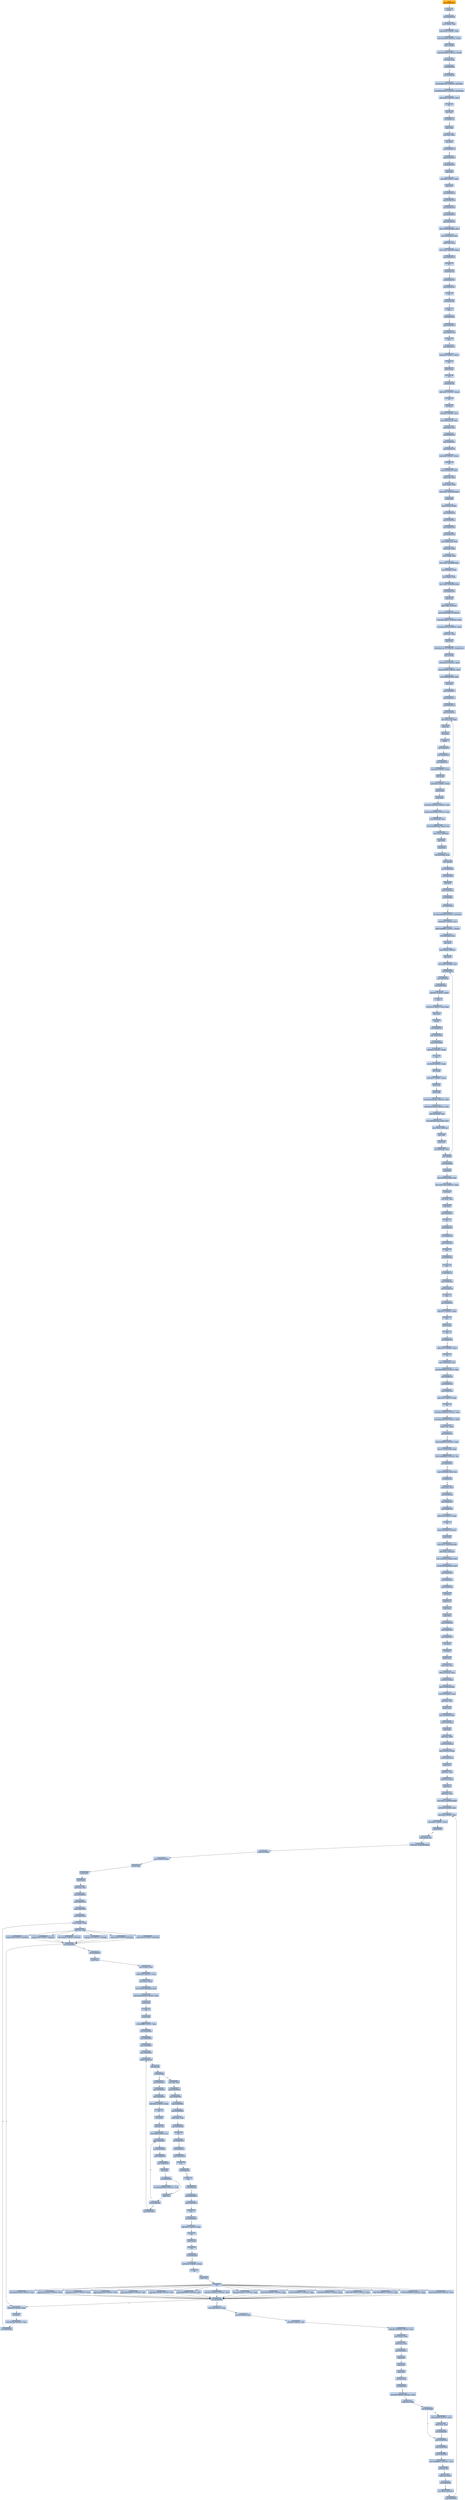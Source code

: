 digraph G {
node[shape=rectangle,style=filled,fillcolor=lightsteelblue,color=lightsteelblue]
bgcolor="transparent"
a0x004630d4jmp_0x004630d7[label="start\njmp 0x004630d7",color="lightgrey",fillcolor="orange"];
a0x004630d7pusha_[label="0x004630d7\npusha "];
a0x004630d8call_0x004630dd[label="0x004630d8\ncall 0x004630dd"];
a0x004630ddmovl_esp__ebx[label="0x004630dd\nmovl (%esp), %ebx"];
a0x004630e0addl_0x12UINT8_ebx[label="0x004630e0\naddl $0x12<UINT8>, %ebx"];
a0x004630e3subl_0x6b1e8UINT32_ebx_[label="0x004630e3\nsubl $0x6b1e8<UINT32>, (%ebx)"];
a0x004630e9decb__3ebx_[label="0x004630e9\ndecb -3(%ebx)"];
a0x004630ecsubl_0x402da0UINT32_esp_[label="0x004630ec\nsubl $0x402da0<UINT32>, (%esp)"];
a0x004630f3orl_esp_esp[label="0x004630f3\norl %esp, %esp"];
a0x004630f5je_0x00463095[label="0x004630f5\nje 0x00463095"];
a0x004630f7jne_0x004630fa[label="0x004630f7\njne 0x004630fa"];
a0x004630faxorl_0x2ff77ad7UINT32_0x4ebx_[label="0x004630fa\nxorl $0x2ff77ad7<UINT32>, 0x4(%ebx)"];
a0x00463101xorl_0xb7430077UINT32_0x19ebx_[label="0x00463101\nxorl $0xb7430077<UINT32>, 0x19(%ebx)"];
a0x00463108addl_0x28UINT32_ebx[label="0x00463108\naddl $0x28<UINT32>, %ebx"];
a0x0046310estc_[label="0x0046310e\nstc "];
a0x0046310fjmp_ebx[label="0x0046310f\njmp %ebx"];
a0x00463117jb_0x0046311a[label="0x00463117\njb 0x0046311a"];
a0x0046311apopl_ebp[label="0x0046311a\npopl %ebp"];
a0x0046311bxorl_ecx_ecx[label="0x0046311b\nxorl %ecx, %ecx"];
a0x0046311dincl_ecx[label="0x0046311d\nincl %ecx"];
a0x0046311eloop_0x00463137[label="0x0046311e\nloop 0x00463137"];
a0x00463120jmp_0x00463129[label="0x00463120\njmp 0x00463129"];
a0x00463129call_0x0046312f[label="0x00463129\ncall 0x0046312f"];
a0x0046312fpopl_edx[label="0x0046312f\npopl %edx"];
a0x00463130subl_0xbUINT8_edx[label="0x00463130\nsubl $0xb<UINT8>, %edx"];
a0x00463133jmp_edx[label="0x00463133\njmp %edx"];
a0x00463123jmp_0x00463126[label="0x00463123\njmp 0x00463126"];
a0x00463126jmp_0x00463135[label="0x00463126\njmp 0x00463135"];
a0x00463135jmp_0x0046313b[label="0x00463135\njmp 0x0046313b"];
a0x0046313bjmp_0x00463138[label="0x0046313b\njmp 0x00463138"];
a0x00463138jmp_0x0046313e[label="0x00463138\njmp 0x0046313e"];
a0x0046313emovl_0x404ecdebp__edx[label="0x0046313e\nmovl 0x404ecd(%ebp), %edx"];
a0x00463144movl_0x3cedx__eax[label="0x00463144\nmovl 0x3c(%edx), %eax"];
a0x00463147addl_edx_eax[label="0x00463147\naddl %edx, %eax"];
a0x00463149movl_eax_0x404ed7ebp_[label="0x00463149\nmovl %eax, 0x404ed7(%ebp)"];
a0x0046314fjmp_0x00463153[label="0x0046314f\njmp 0x00463153"];
a0x00463153stc_[label="0x00463153\nstc "];
a0x00463154jb_0x0046315e[label="0x00463154\njb 0x0046315e"];
a0x0046315ecall_0x00463167[label="0x0046315e\ncall 0x00463167"];
a0x00463167jmp_0x0046316f[label="0x00463167\njmp 0x0046316f"];
a0x0046316fcmc_[label="0x0046316f\ncmc "];
a0x00463170jb_0x00463180[label="0x00463170\njb 0x00463180"];
a0x00463172cmc_[label="0x00463172\ncmc "];
a0x00463173jb_0x0046316d[label="0x00463173\njb 0x0046316d"];
a0x0046316djmp_0x00463176[label="0x0046316d\njmp 0x00463176"];
a0x00463176jmp_0x00463164[label="0x00463176\njmp 0x00463164"];
a0x00463164cmc_[label="0x00463164\ncmc "];
a0x00463165jae_0x00463178[label="0x00463165\njae 0x00463178"];
a0x00463178addl_0x7UINT8_esp_[label="0x00463178\naddl $0x7<UINT8>, (%esp)"];
a0x0046317ccmc_[label="0x0046317c\ncmc "];
a0x0046317dpushl_esp_[label="0x0046317d\npushl (%esp)"];
a0x00463180ret[label="0x00463180\nret"];
a0x0046316ajb_0x00463159[label="0x0046316a\njb 0x00463159"];
a0x00463159addl_0x17UINT8_esp_[label="0x00463159\naddl $0x17<UINT8>, (%esp)"];
a0x0046315dret[label="0x0046315d\nret"];
a0x00463181incl_ecx[label="0x00463181\nincl %ecx"];
a0x00463182shll_0x7UINT8_ecx[label="0x00463182\nshll $0x7<UINT8>, %ecx"];
a0x00463185movl_ecxeax__ecx[label="0x00463185\nmovl (%ecx,%eax), %ecx"];
a0x00463188addl_edx_ecx[label="0x00463188\naddl %edx, %ecx"];
a0x0046318acall_0x00463192[label="0x0046318a\ncall 0x00463192"];
a0x00463192jmp_0x0046318f[label="0x00463192\njmp 0x0046318f"];
a0x0046318fjmp_0x00463195[label="0x0046318f\njmp 0x00463195"];
a0x00463195addl_0xcUINT8_esp_[label="0x00463195\naddl $0xc<UINT8>, (%esp)"];
a0x00463199ret[label="0x00463199\nret"];
a0x0046319bmovl_0x10ecx__ebx[label="0x0046319b\nmovl 0x10(%ecx), %ebx"];
a0x0046319eaddl_edx_ebx[label="0x0046319e\naddl %edx, %ebx"];
a0x004631a0movl_ebx__ebx[label="0x004631a0\nmovl (%ebx), %ebx"];
a0x004631a2movl_ebx_0x404eebebp_[label="0x004631a2\nmovl %ebx, 0x404eeb(%ebp)"];
a0x004631a8pushl_ebx[label="0x004631a8\npushl %ebx"];
a0x004631a9popl_0x404ce1ebp_[label="0x004631a9\npopl 0x404ce1(%ebp)"];
a0x004631afjmp_0x004631b8[label="0x004631af\njmp 0x004631b8"];
a0x004631b8jmp_0x004631b2[label="0x004631b8\njmp 0x004631b2"];
a0x004631b2jmp_0x004631b5[label="0x004631b2\njmp 0x004631b5"];
a0x004631b5jmp_0x004631bb[label="0x004631b5\njmp 0x004631bb"];
a0x004631bbmovl_0x38ecx__ebx[label="0x004631bb\nmovl 0x38(%ecx), %ebx"];
a0x004631beaddl_edx_ebx[label="0x004631be\naddl %edx, %ebx"];
a0x004631c0movl_ebx__edi[label="0x004631c0\nmovl (%ebx), %edi"];
a0x004631c2movl_edi_0x404f90ebp_[label="0x004631c2\nmovl %edi, 0x404f90(%ebp)"];
a0x004631c8leal_0x4ebx__ebx[label="0x004631c8\nleal 0x4(%ebx), %ebx"];
a0x004631cbmovl_ebx__ebx[label="0x004631cb\nmovl (%ebx), %ebx"];
a0x004631cdmovl_ebx_0x404f95ebp_[label="0x004631cd\nmovl %ebx, 0x404f95(%ebp)"];
a0x004631d3call_0x004631d8[label="0x004631d3\ncall 0x004631d8"];
a0x004631d8popl_eax[label="0x004631d8\npopl %eax"];
a0x004631d9addl_ebp_0x5eax_[label="0x004631d9\naddl %ebp, 0x5(%eax)"];
a0x004631dcpushl_0xe2156910UINT32[label="0x004631dc\npushl $0xe2156910<UINT32>"];
a0x004631e1movl_0xb12fce77UINT32_eax[label="0x004631e1\nmovl $0xb12fce77<UINT32>, %eax"];
a0x004631e6xorl_0xb12fce73UINT32_eax[label="0x004631e6\nxorl $0xb12fce73<UINT32>, %eax"];
a0x004631ebaddl_eax_esp[label="0x004631eb\naddl %eax, %esp"];
a0x004631ednegl_eax[label="0x004631ed\nnegl %eax"];
a0x004631efsubl_0xe1cf3713UINT32_espeax_[label="0x004631ef\nsubl $0xe1cf3713<UINT32>, (%esp,%eax)"];
a0x004631f6jmp__4esp_[label="0x004631f6\njmp -4(%esp)"];
a0x004631fdmovl_0x31UINT32_ebx[label="0x004631fd\nmovl $0x31<UINT32>, %ebx"];
a0x00463202movl_0x1284UINT32_ecx[label="0x00463202\nmovl $0x1284<UINT32>, %ecx"];
a0x00463207leal_0x404fc6ebp__edi[label="0x00463207\nleal 0x404fc6(%ebp), %edi"];
a0x0046320ddecl_edi[label="0x0046320d\ndecl %edi"];
a0x0046320ejmp_0x00463217[label="0x0046320e\njmp 0x00463217"];
a0x00463217jmp_0x00463211[label="0x00463217\njmp 0x00463211"];
a0x00463211jmp_0x00463214[label="0x00463211\njmp 0x00463214"];
a0x00463214jmp_0x0046321a[label="0x00463214\njmp 0x0046321a"];
a0x0046321axorb_bl_ecxedi_[label="0x0046321a\nxorb %bl, (%ecx,%edi)"];
a0x0046321ddecb_bl[label="0x0046321d\ndecb %bl"];
a0x0046321fdecl_ecx[label="0x0046321f\ndecl %ecx"];
a0x00463220pushfl_[label="0x00463220\npushfl "];
a0x00463221jmp_0x00463227[label="0x00463221\njmp 0x00463227"];
a0x00463227jmp_0x00463224[label="0x00463227\njmp 0x00463224"];
a0x00463224jmp_0x0046322a[label="0x00463224\njmp 0x0046322a"];
a0x0046322ashrl_0x6UINT8_esp_[label="0x0046322a\nshrl $0x6<UINT8>, (%esp)"];
a0x0046322enotl_esp_[label="0x0046322e\nnotl (%esp)"];
a0x00463231andl_0x1UINT8_esp_[label="0x00463231\nandl $0x1<UINT8>, (%esp)"];
a0x00463235pushl_eax[label="0x00463235\npushl %eax"];
a0x00463236pushl_edx[label="0x00463236\npushl %edx"];
a0x00463237movl_0x12dcb279UINT32_eax[label="0x00463237\nmovl $0x12dcb279<UINT32>, %eax"];
a0x0046323caddl_0xed234d44UINT32_eax[label="0x0046323c\naddl $0xed234d44<UINT32>, %eax"];
a0x00463241mull_0x8esp__eax[label="0x00463241\nmull 0x8(%esp), %eax"];
a0x00463245leal_0x402f20eaxebp__eax[label="0x00463245\nleal 0x402f20(%eax,%ebp), %eax"];
a0x0046324cmovl_eax_0x8esp_[label="0x0046324c\nmovl %eax, 0x8(%esp)"];
a0x00463250popl_edx[label="0x00463250\npopl %edx"];
a0x00463251popl_eax[label="0x00463251\npopl %eax"];
a0x00463252leal_0x4esp__esp[label="0x00463252\nleal 0x4(%esp), %esp"];
a0x00463256jmp__4esp_[label="0x00463256\njmp -4(%esp)"];
a0x0046325djmp_0x00463260[label="0x0046325d\njmp 0x00463260"];
a0x00463260call_0x00463266[label="0x00463260\ncall 0x00463266"];
a0x00463266popl_eax[label="0x00463266\npopl %eax"];
a0x00463267decb_0x1feax_[label="0x00463267\ndecb 0x1f(%eax)"];
a0x0046326aje_0x00463504[label="0x0046326a\nje 0x00463504"];
a0x00463270jne_0x00463273[label="0x00463270\njne 0x00463273"];
a0x00463273xorl_0xea6898e8UINT32_0x3eax_[label="0x00463273\nxorl $0xea6898e8<UINT32>, 0x3(%eax)"];
a0x0046327aaddl_0x21UINT8_eax[label="0x0046327a\naddl $0x21<UINT8>, %eax"];
a0x0046327daddb_0xffffffebUINT8__5eax_[label="0x0046327d\naddb $0xffffffeb<UINT8>, -5(%eax)"];
a0x00463281leal_0x2eax__eax[label="0x00463281\nleal 0x2(%eax), %eax"];
a0x00463284jmp_eax[label="0x00463284\njmp %eax"];
a0x00463288pushl_0xcbUINT32[label="0x00463288\npushl $0xcb<UINT32>"];
a0x0046328dpopl_ecx[label="0x0046328d\npopl %ecx"];
a0x0046328eleal_0x40617eebp__edi[label="0x0046328e\nleal 0x40617e(%ebp), %edi"];
a0x00463294call_0x0046329c[label="0x00463294\ncall 0x0046329c"];
a0x0046329cjmp_0x00463299[label="0x0046329c\njmp 0x00463299"];
a0x00463299jmp_0x0046329f[label="0x00463299\njmp 0x0046329f"];
a0x0046329faddl_0xcUINT8_esp_[label="0x0046329f\naddl $0xc<UINT8>, (%esp)"];
a0x004632a3ret[label="0x004632a3\nret"];
a0x004632a5rorb_0x2UINT8_ecxedi_[label="0x004632a5\nrorb $0x2<UINT8>, (%ecx,%edi)"];
a0x004632a9decl_ecx[label="0x004632a9\ndecl %ecx"];
a0x004632aapushfl_[label="0x004632aa\npushfl "];
a0x004632abcall_0x004632b3[label="0x004632ab\ncall 0x004632b3"];
a0x004632b3jmp_0x004632b0[label="0x004632b3\njmp 0x004632b0"];
a0x004632b0jmp_0x004632b6[label="0x004632b0\njmp 0x004632b6"];
a0x004632b6addl_0xcUINT8_esp_[label="0x004632b6\naddl $0xc<UINT8>, (%esp)"];
a0x004632baret[label="0x004632ba\nret"];
a0x004632bcshrl_0x6UINT8_esp_[label="0x004632bc\nshrl $0x6<UINT8>, (%esp)"];
a0x004632c0notl_esp_[label="0x004632c0\nnotl (%esp)"];
a0x004632c3andl_0x1UINT8_esp_[label="0x004632c3\nandl $0x1<UINT8>, (%esp)"];
a0x004632c7pushl_eax[label="0x004632c7\npushl %eax"];
a0x004632c8pushl_edx[label="0x004632c8\npushl %edx"];
a0x004632c9movl_0x12dcb261UINT32_eax[label="0x004632c9\nmovl $0x12dcb261<UINT32>, %eax"];
a0x004632ceaddl_0xed234d44UINT32_eax[label="0x004632ce\naddl $0xed234d44<UINT32>, %eax"];
a0x004632d3mull_0x8esp__eax[label="0x004632d3\nmull 0x8(%esp), %eax"];
a0x004632d7leal_0x402fb2eaxebp__eax[label="0x004632d7\nleal 0x402fb2(%eax,%ebp), %eax"];
a0x004632demovl_eax_0x8esp_[label="0x004632de\nmovl %eax, 0x8(%esp)"];
a0x004632e2popl_edx[label="0x004632e2\npopl %edx"];
a0x004632e3popl_eax[label="0x004632e3\npopl %eax"];
a0x004632e4leal_0x4esp__esp[label="0x004632e4\nleal 0x4(%esp), %esp"];
a0x004632e8jmp__4esp_[label="0x004632e8\njmp -4(%esp)"];
a0x004632efcall_0x004632f6[label="0x004632ef\ncall 0x004632f6"];
a0x004632f6popl_edx[label="0x004632f6\npopl %edx"];
a0x004632f7leal_0x56748eebp__eax[label="0x004632f7\nleal 0x56748e(%ebp), %eax"];
a0x004632fdmovl_0xb1354UINT32_ebx[label="0x004632fd\nmovl $0xb1354<UINT32>, %ebx"];
a0x00463302shll_ebx[label="0x00463302\nshll %ebx"];
a0x00463304subl_ebx_eax[label="0x00463304\nsubl %ebx, %eax"];
a0x00463306jmp_eax[label="0x00463306\njmp %eax"];
a0x00465123jmp_0x00465127[label="0x00465123\njmp 0x00465127"];
a0x00465127stc_[label="0x00465127\nstc "];
a0x00465128jb_0x00465132[label="0x00465128\njb 0x00465132"];
a0x00465132call_0x0046513b[label="0x00465132\ncall 0x0046513b"];
a0x0046513bjmp_0x00465143[label="0x0046513b\njmp 0x00465143"];
a0x00465143cmc_[label="0x00465143\ncmc "];
a0x00465144jb_0x00465154[label="0x00465144\njb 0x00465154"];
a0x00465146cmc_[label="0x00465146\ncmc "];
a0x00465147jb_0x00465141[label="0x00465147\njb 0x00465141"];
a0x00465141jmp_0x0046514a[label="0x00465141\njmp 0x0046514a"];
a0x0046514ajmp_0x00465138[label="0x0046514a\njmp 0x00465138"];
a0x00465138cmc_[label="0x00465138\ncmc "];
a0x00465139jae_0x0046514c[label="0x00465139\njae 0x0046514c"];
a0x0046514caddl_0x7UINT8_esp_[label="0x0046514c\naddl $0x7<UINT8>, (%esp)"];
a0x00465150cmc_[label="0x00465150\ncmc "];
a0x00465151pushl_esp_[label="0x00465151\npushl (%esp)"];
a0x00465154ret[label="0x00465154\nret"];
a0x0046513ejb_0x0046512d[label="0x0046513e\njb 0x0046512d"];
a0x0046512daddl_0x17UINT8_esp_[label="0x0046512d\naddl $0x17<UINT8>, (%esp)"];
a0x00465131ret[label="0x00465131\nret"];
a0x00465155movl_0x20esp__edi[label="0x00465155\nmovl 0x20(%esp), %edi"];
a0x00465159andl_0xffff0000UINT32_edi[label="0x00465159\nandl $0xffff0000<UINT32>, %edi"];
a0x0046515fcall_0x00465167[label="0x0046515f\ncall 0x00465167"];
a0x00465167jmp_0x00465164[label="0x00465167\njmp 0x00465164"];
a0x00465164jmp_0x0046516a[label="0x00465164\njmp 0x0046516a"];
a0x0046516aaddl_0xcUINT8_esp_[label="0x0046516a\naddl $0xc<UINT8>, (%esp)"];
a0x0046516eret[label="0x0046516e\nret"];
a0x00465170movl_0x21de6b24UINT32_edx[label="0x00465170\nmovl $0x21de6b24<UINT32>, %edx"];
a0x00465175xorl_0x21de3169UINT32_edx[label="0x00465175\nxorl $0x21de3169<UINT32>, %edx"];
a0x0046517bcmpw_dx_edi_[label="0x0046517b\ncmpw %dx, (%edi)"];
a0x0046517ejne_0x00465197[label="0x0046517e\njne 0x00465197"];
a0x00465180addl_0xffffa5efUINT32_edx[label="0x00465180\naddl $0xffffa5ef<UINT32>, %edx"];
a0x00465186movzwl_edxedi__edx[label="0x00465186\nmovzwl (%edx,%edi), %edx"];
a0x0046518atestw_0xfffff800UINT16_dx[label="0x0046518a\ntestw $0xfffff800<UINT16>, %dx"];
a0x0046518fjne_0x00465197[label="0x0046518f\njne 0x00465197"];
a0x00465191cmpl_0x34edxedi__edi[label="0x00465191\ncmpl 0x34(%edx,%edi), %edi"];
a0x00465195je_0x0046519f[label="0x00465195\nje 0x0046519f"];
a0x0046519fxchgl_eax_edi[label="0x0046519f\nxchgl %eax, %edi"];
a0x004651a0call_0x004651a8[label="0x004651a0\ncall 0x004651a8"];
a0x004651a8jmp_0x004651a5[label="0x004651a8\njmp 0x004651a5"];
a0x004651a5jmp_0x004651ab[label="0x004651a5\njmp 0x004651ab"];
a0x004651abaddl_0xcUINT8_esp_[label="0x004651ab\naddl $0xc<UINT8>, (%esp)"];
a0x004651afret[label="0x004651af\nret"];
a0x004651b1pushl_0x404efeUINT32[label="0x004651b1\npushl $0x404efe<UINT32>"];
a0x004651b6pushl_eax[label="0x004651b6\npushl %eax"];
a0x004651b7xchgl_eax_0x404eefebp_[label="0x004651b7\nxchgl %eax, 0x404eef(%ebp)"];
a0x004651bdaddl_ebp_0x4esp_[label="0x004651bd\naddl %ebp, 0x4(%esp)"];
a0x004651c1leal__343694015ebp__eax[label="0x004651c1\nleal -343694015(%ebp), %eax"];
a0x004651c7leal_0x14bcaabdeax__eax[label="0x004651c7\nleal 0x14bcaabd(%eax), %eax"];
a0x004651cdjmp_0x004651d3[label="0x004651cd\njmp 0x004651d3"];
a0x004651d3jmp_0x004651d0[label="0x004651d3\njmp 0x004651d0"];
a0x004651d0jmp_0x004651d6[label="0x004651d0\njmp 0x004651d6"];
a0x004651d6call_eax[label="0x004651d6\ncall %eax"];
a0x0046533bpopl_ecx[label="0x0046533b\npopl %ecx"];
a0x0046533cpopl_eax[label="0x0046533c\npopl %eax"];
a0x0046533dpopl_edi[label="0x0046533d\npopl %edi"];
a0x0046533ejmp_0x00465344[label="0x0046533e\njmp 0x00465344"];
a0x00465344jmp_0x00465341[label="0x00465344\njmp 0x00465341"];
a0x00465341jmp_0x00465347[label="0x00465341\njmp 0x00465347"];
a0x00465347incl_ecx[label="0x00465347\nincl %ecx"];
a0x00465348incl_ecx[label="0x00465348\nincl %ecx"];
a0x00465349pushl_ecx[label="0x00465349\npushl %ecx"];
a0x0046534amovl_eax_esi[label="0x0046534a\nmovl %eax, %esi"];
a0x0046534caddl_0x3ceax__eax[label="0x0046534c\naddl 0x3c(%eax), %eax"];
a0x0046534fpushl_0x7ceax_[label="0x0046534f\npushl 0x7c(%eax)"];
a0x00465352popl_0x4050eaebp_[label="0x00465352\npopl 0x4050ea(%ebp)"];
a0x00465358movl_0x78eax__eax[label="0x00465358\nmovl 0x78(%eax), %eax"];
a0x0046535baddl_esi_eax[label="0x0046535b\naddl %esi, %eax"];
a0x0046535dpushl_eax[label="0x0046535d\npushl %eax"];
a0x0046535epopl_0x4050e0ebp_[label="0x0046535e\npopl 0x4050e0(%ebp)"];
a0x00465364pushl_0x20eax_[label="0x00465364\npushl 0x20(%eax)"];
a0x00465367popl_ebx[label="0x00465367\npopl %ebx"];
a0x00465368addl_esi_ebx[label="0x00465368\naddl %esi, %ebx"];
a0x0046536apushl_0x18eax_[label="0x0046536a\npushl 0x18(%eax)"];
a0x0046536dpopl_0x4050ccebp_[label="0x0046536d\npopl 0x4050cc(%ebp)"];
a0x00465373pushl_0x24eax_[label="0x00465373\npushl 0x24(%eax)"];
a0x00465376popl_edx[label="0x00465376\npopl %edx"];
a0x00465377addl_esi_edx[label="0x00465377\naddl %esi, %edx"];
a0x00465379pushl_0x1ceax_[label="0x00465379\npushl 0x1c(%eax)"];
a0x0046537cpopl_ecx[label="0x0046537c\npopl %ecx"];
a0x0046537daddl_esi_ecx[label="0x0046537d\naddl %esi, %ecx"];
a0x0046537fmovl_ecx_0x4050bcebp_[label="0x0046537f\nmovl %ecx, 0x4050bc(%ebp)"];
a0x00465385subl_0x5UINT8_edi[label="0x00465385\nsubl $0x5<UINT8>, %edi"];
a0x00465388addl_0x5UINT8_edi[label="0x00465388\naddl $0x5<UINT8>, %edi"];
a0x0046538bcmpl_0x0UINT8_edi_[label="0x0046538b\ncmpl $0x0<UINT8>, (%edi)"];
a0x0046538eje_0x004654a7[label="0x0046538e\nje 0x004654a7"];
a0x00465394movb_edi__al[label="0x00465394\nmovb (%edi), %al"];
a0x00465396movb_al_0x405080ebp_[label="0x00465396\nmovb %al, 0x405080(%ebp)"];
a0x0046539cpushl_0x1edi_[label="0x0046539c\npushl 0x1(%edi)"];
a0x0046539fpopl_0x4050acebp_[label="0x0046539f\npopl 0x4050ac(%ebp)"];
a0x004653a5pushl_ebx[label="0x004653a5\npushl %ebx"];
a0x004653a6pushl_edx[label="0x004653a6\npushl %edx"];
a0x004653a7pushl_edi[label="0x004653a7\npushl %edi"];
a0x004653a8subl_ecx_ecx[label="0x004653a8\nsubl %ecx, %ecx"];
a0x004653aajmp_0x004653b3[label="0x004653aa\njmp 0x004653b3"];
a0x004653b3jmp_0x004653ad[label="0x004653b3\njmp 0x004653ad"];
a0x004653adjmp_0x004653b0[label="0x004653ad\njmp 0x004653b0"];
a0x004653b0jmp_0x004653b6[label="0x004653b0\njmp 0x004653b6"];
a0x004653b6movl_ebx__edi[label="0x004653b6\nmovl (%ebx), %edi"];
a0x004653b8addl_esi_edi[label="0x004653b8\naddl %esi, %edi"];
a0x004653bacmpb_0x69UINT8_0x2edi_[label="0x004653ba\ncmpb $0x69<UINT8>, 0x2(%edi)"];
a0x004653bejne_0x00465403[label="0x004653be\njne 0x00465403"];
a0x00465403addl_0x4UINT8_ebx[label="0x00465403\naddl $0x4<UINT8>, %ebx"];
a0x00465406incl_ecx[label="0x00465406\nincl %ecx"];
a0x00465407cmpl_0x3b9UINT32_ecx[label="0x00465407\ncmpl $0x3b9<UINT32>, %ecx"];
a0x0046540djne_0x004653b6[label="0x0046540d\njne 0x004653b6"];
a0x004653c0call_0x004653c7[label="0x004653c0\ncall 0x004653c7"];
a0x004653c7popl_eax[label="0x004653c7\npopl %eax"];
a0x004653c8leal__4esp__esp[label="0x004653c8\nleal -4(%esp), %esp"];
a0x004653ccaddl_0x23UINT32_eax[label="0x004653cc\naddl $0x23<UINT32>, %eax"];
a0x004653d1movl_eax_esp_[label="0x004653d1\nmovl %eax, (%esp)"];
a0x004653d4leal__309031259ebp__eax[label="0x004653d4\nleal -309031259(%ebp), %eax"];
a0x004653dasubl_0xed543d35UINT32_eax[label="0x004653da\nsubl $0xed543d35<UINT32>, %eax"];
a0x004653dfpushl_eax[label="0x004653df\npushl %eax"];
a0x004653e0ret[label="0x004653e0\nret"];
a0x004654adpushl_edx[label="0x004654ad\npushl %edx"];
a0x004654aeorl_0xffffffffUINT8_edx[label="0x004654ae\norl $0xffffffff<UINT8>, %edx"];
a0x004654b1jmp_0x004654ba[label="0x004654b1\njmp 0x004654ba"];
a0x004654bajmp_0x004654b4[label="0x004654ba\njmp 0x004654b4"];
a0x004654b4jmp_0x004654b7[label="0x004654b4\njmp 0x004654b7"];
a0x004654b7jmp_0x004654bd[label="0x004654b7\njmp 0x004654bd"];
a0x004654bdmovb_edi__al[label="0x004654bd\nmovb (%edi), %al"];
a0x004654bforb_al_al[label="0x004654bf\norb %al, %al"];
a0x004654c1je_0x004654f5[label="0x004654c1\nje 0x004654f5"];
a0x004654c3call_0x004654cb[label="0x004654c3\ncall 0x004654cb"];
a0x004654cbjmp_0x004654c8[label="0x004654cb\njmp 0x004654c8"];
a0x004654c8jmp_0x004654ce[label="0x004654c8\njmp 0x004654ce"];
a0x004654ceaddl_0xcUINT8_esp_[label="0x004654ce\naddl $0xc<UINT8>, (%esp)"];
a0x004654d2ret[label="0x004654d2\nret"];
a0x004654d4incl_edi[label="0x004654d4\nincl %edi"];
a0x004654d5xorb_al_dl[label="0x004654d5\nxorb %al, %dl"];
a0x004654d7movb_0x8UINT8_al[label="0x004654d7\nmovb $0x8<UINT8>, %al"];
a0x004654d9jmp_0x004654dc[label="0x004654d9\njmp 0x004654dc"];
a0x004654dcjmp_0x004654e2[label="0x004654dc\njmp 0x004654e2"];
a0x004654e2jmp_0x004654df[label="0x004654e2\njmp 0x004654df"];
a0x004654dfjmp_0x004654e5[label="0x004654df\njmp 0x004654e5"];
a0x004654e5shrl_edx[label="0x004654e5\nshrl %edx"];
a0x004654e7jae_0x004654ef[label="0x004654e7\njae 0x004654ef"];
a0x004654e9xorl_0xedb88320UINT32_edx[label="0x004654e9\nxorl $0xedb88320<UINT32>, %edx"];
a0x004654efdecb_al[label="0x004654ef\ndecb %al"];
a0x004654f1jne_0x004654d9[label="0x004654f1\njne 0x004654d9"];
a0x004654f3jmp_0x004654bd[label="0x004654f3\njmp 0x004654bd"];
a0x004654f5xorl_edi_edi[label="0x004654f5\nxorl %edi, %edi"];
a0x004654f7jmp_0x00465500[label="0x004654f7\njmp 0x00465500"];
a0x00465500jmp_0x004654fa[label="0x00465500\njmp 0x004654fa"];
a0x004654fajmp_0x004654fd[label="0x004654fa\njmp 0x004654fd"];
a0x004654fdjmp_0x00465503[label="0x004654fd\njmp 0x00465503"];
a0x00465503xchgl_eax_edx[label="0x00465503\nxchgl %eax, %edx"];
a0x00465504jmp_0x00465508[label="0x00465504\njmp 0x00465508"];
a0x00465508stc_[label="0x00465508\nstc "];
a0x00465509jb_0x00465513[label="0x00465509\njb 0x00465513"];
a0x00465513call_0x0046551c[label="0x00465513\ncall 0x0046551c"];
a0x0046551cjmp_0x00465524[label="0x0046551c\njmp 0x00465524"];
a0x00465524cmc_[label="0x00465524\ncmc "];
a0x00465525jb_0x00465535[label="0x00465525\njb 0x00465535"];
a0x00465527cmc_[label="0x00465527\ncmc "];
a0x00465528jb_0x00465522[label="0x00465528\njb 0x00465522"];
a0x00465522jmp_0x0046552b[label="0x00465522\njmp 0x0046552b"];
a0x0046552bjmp_0x00465519[label="0x0046552b\njmp 0x00465519"];
a0x00465519cmc_[label="0x00465519\ncmc "];
a0x0046551ajae_0x0046552d[label="0x0046551a\njae 0x0046552d"];
a0x0046552daddl_0x7UINT8_esp_[label="0x0046552d\naddl $0x7<UINT8>, (%esp)"];
a0x00465531cmc_[label="0x00465531\ncmc "];
a0x00465532pushl_esp_[label="0x00465532\npushl (%esp)"];
a0x00465535ret[label="0x00465535\nret"];
a0x0046551fjb_0x0046550e[label="0x0046551f\njb 0x0046550e"];
a0x0046550eaddl_0x17UINT8_esp_[label="0x0046550e\naddl $0x17<UINT8>, (%esp)"];
a0x00465512ret[label="0x00465512\nret"];
a0x00465536popl_edx[label="0x00465536\npopl %edx"];
a0x00465537ret[label="0x00465537\nret"];
a0x004653e8cmpl_0xdaef6833UINT32_eax[label="0x004653e8\ncmpl $0xdaef6833<UINT32>, %eax"];
a0x004653edjne_0x00465403[label="0x004653ed\njne 0x00465403"];
a0x004653efleal_edxecx2__eax[label="0x004653ef\nleal (%edx,%ecx,2), %eax"];
a0x004653f2movzwl_eax__eax[label="0x004653f2\nmovzwl (%eax), %eax"];
a0x004653f5shll_0x2UINT8_eax[label="0x004653f5\nshll $0x2<UINT8>, %eax"];
a0x004653f8addl_0x7c802654UINT32_eax[label="0x004653f8\naddl $0x7c802654<UINT32>, %eax"];
a0x004653fdmovl_eax__eax[label="0x004653fd\nmovl (%eax), %eax"];
a0x004653ffaddl_esi_eax[label="0x004653ff\naddl %esi, %eax"];
a0x00465401jmp_0x00465411[label="0x00465401\njmp 0x00465411"];
a0x00465411popl_edi[label="0x00465411\npopl %edi"];
a0x00465412popl_edx[label="0x00465412\npopl %edx"];
a0x00465413popl_ebx[label="0x00465413\npopl %ebx"];
a0x00465414orl_eax_eax[label="0x00465414\norl %eax, %eax"];
a0x00465416je_0x004654a9[label="0x00465416\nje 0x004654a9"];
a0x0046541cmovl_0x7c80262cUINT32_ecx[label="0x0046541c\nmovl $0x7c80262c<UINT32>, %ecx"];
a0x00465421cmpl_ecx_eax[label="0x00465421\ncmpl %ecx, %eax"];
a0x00465423jbe_0x00465488[label="0x00465423\njbe 0x00465488"];
a0x00465425addl_0x6cfdUINT32_ecx[label="0x00465425\naddl $0x6cfd<UINT32>, %ecx"];
a0x0046542bcmpl_eax_ecx[label="0x0046542b\ncmpl %eax, %ecx"];
a0x0046542djbe_0x00465488[label="0x0046542d\njbe 0x00465488"];
a0x00465488jmp_0x0046548e[label="0x00465488\njmp 0x0046548e"];
a0x0046548ejmp_0x0046548b[label="0x0046548e\njmp 0x0046548b"];
a0x0046548bjmp_0x00465491[label="0x0046548b\njmp 0x00465491"];
a0x00465491movl_0xffff2be7UINT32_ecx[label="0x00465491\nmovl $0xffff2be7<UINT32>, %ecx"];
a0x00465496xorb_ch_cl[label="0x00465496\nxorb %ch, %cl"];
a0x00465498cmpb_cl_eax_[label="0x00465498\ncmpb %cl, (%eax)"];
a0x0046549ajne_0x0046549f[label="0x0046549a\njne 0x0046549f"];
a0x0046549fmovl_eax_0x1edi_[label="0x0046549f\nmovl %eax, 0x1(%edi)"];
a0x004654a2jmp_0x00465388[label="0x004654a2\njmp 0x00465388"];
a0x004653bacmpb_0x72UINT8_0x2edi_[label="0x004653ba\ncmpb $0x72<UINT8>, 0x2(%edi)"];
a0x004653e8cmpl_0xeff990d0UINT32_eax[label="0x004653e8\ncmpl $0xeff990d0<UINT32>, %eax"];
a0x004653bacmpb_0x6fUINT8_0x2edi_[label="0x004653ba\ncmpb $0x6f<UINT8>, 0x2(%edi)"];
a0x004653e8cmpl_0x4f6cea0bUINT32_eax[label="0x004653e8\ncmpl $0x4f6cea0b<UINT32>, %eax"];
a0x004653e8cmpl_0xf631f2b5UINT32_eax[label="0x004653e8\ncmpl $0xf631f2b5<UINT32>, %eax"];
a0x004653e8cmpl_0x32ac0a22UINT32_eax[label="0x004653e8\ncmpl $0x32ac0a22<UINT32>, %eax"];
a0x004653bacmpb_0x65UINT8_0x2edi_[label="0x004653ba\ncmpb $0x65<UINT8>, 0x2(%edi)"];
a0x004653e8cmpl_0xaac4a387UINT32_eax[label="0x004653e8\ncmpl $0xaac4a387<UINT32>, %eax"];
a0x004653bacmpb_0x61UINT8_0x2edi_[label="0x004653ba\ncmpb $0x61<UINT8>, 0x2(%edi)"];
a0x004653e8cmpl_0xf6a3fc2fUINT32_eax[label="0x004653e8\ncmpl $0xf6a3fc2f<UINT32>, %eax"];
a0x004653bacmpb_0x74UINT8_0x2edi_[label="0x004653ba\ncmpb $0x74<UINT8>, 0x2(%edi)"];
a0x004653e8cmpl_0xa4bde607UINT32_eax[label="0x004653e8\ncmpl $0xa4bde607<UINT32>, %eax"];
a0x004653e8cmpl_0x4e799a8fUINT32_eax[label="0x004653e8\ncmpl $0x4e799a8f<UINT32>, %eax"];
a0x004653e8cmpl_0x6f95f94fUINT32_eax[label="0x004653e8\ncmpl $0x6f95f94f<UINT32>, %eax"];
a0x004653e8cmpl_0x310d1257UINT32_eax[label="0x004653e8\ncmpl $0x310d1257<UINT32>, %eax"];
a0x004653e8cmpl_0xe24bec1cUINT32_eax[label="0x004653e8\ncmpl $0xe24bec1c<UINT32>, %eax"];
a0x004653e8cmpl_0x20d8aeb4UINT32_eax[label="0x004653e8\ncmpl $0x20d8aeb4<UINT32>, %eax"];
a0x004653e8cmpl_0x54bf4072UINT32_eax[label="0x004653e8\ncmpl $0x54bf4072<UINT32>, %eax"];
a0x004653e8cmpl_0x5804be9aUINT32_eax[label="0x004653e8\ncmpl $0x5804be9a<UINT32>, %eax"];
a0x004653e8cmpl_0xf740085fUINT32_eax[label="0x004653e8\ncmpl $0xf740085f<UINT32>, %eax"];
a0x004630d4jmp_0x004630d7 -> a0x004630d7pusha_ [color="#000000"];
a0x004630d7pusha_ -> a0x004630d8call_0x004630dd [color="#000000"];
a0x004630d8call_0x004630dd -> a0x004630ddmovl_esp__ebx [color="#000000"];
a0x004630ddmovl_esp__ebx -> a0x004630e0addl_0x12UINT8_ebx [color="#000000"];
a0x004630e0addl_0x12UINT8_ebx -> a0x004630e3subl_0x6b1e8UINT32_ebx_ [color="#000000"];
a0x004630e3subl_0x6b1e8UINT32_ebx_ -> a0x004630e9decb__3ebx_ [color="#000000"];
a0x004630e9decb__3ebx_ -> a0x004630ecsubl_0x402da0UINT32_esp_ [color="#000000"];
a0x004630ecsubl_0x402da0UINT32_esp_ -> a0x004630f3orl_esp_esp [color="#000000"];
a0x004630f3orl_esp_esp -> a0x004630f5je_0x00463095 [color="#000000"];
a0x004630f5je_0x00463095 -> a0x004630f7jne_0x004630fa [color="#000000",label="F"];
a0x004630f7jne_0x004630fa -> a0x004630faxorl_0x2ff77ad7UINT32_0x4ebx_ [color="#000000",label="T"];
a0x004630faxorl_0x2ff77ad7UINT32_0x4ebx_ -> a0x00463101xorl_0xb7430077UINT32_0x19ebx_ [color="#000000"];
a0x00463101xorl_0xb7430077UINT32_0x19ebx_ -> a0x00463108addl_0x28UINT32_ebx [color="#000000"];
a0x00463108addl_0x28UINT32_ebx -> a0x0046310estc_ [color="#000000"];
a0x0046310estc_ -> a0x0046310fjmp_ebx [color="#000000"];
a0x0046310fjmp_ebx -> a0x00463117jb_0x0046311a [color="#000000"];
a0x00463117jb_0x0046311a -> a0x0046311apopl_ebp [color="#000000",label="T"];
a0x0046311apopl_ebp -> a0x0046311bxorl_ecx_ecx [color="#000000"];
a0x0046311bxorl_ecx_ecx -> a0x0046311dincl_ecx [color="#000000"];
a0x0046311dincl_ecx -> a0x0046311eloop_0x00463137 [color="#000000"];
a0x0046311eloop_0x00463137 -> a0x00463120jmp_0x00463129 [color="#000000",label="F"];
a0x00463120jmp_0x00463129 -> a0x00463129call_0x0046312f [color="#000000"];
a0x00463129call_0x0046312f -> a0x0046312fpopl_edx [color="#000000"];
a0x0046312fpopl_edx -> a0x00463130subl_0xbUINT8_edx [color="#000000"];
a0x00463130subl_0xbUINT8_edx -> a0x00463133jmp_edx [color="#000000"];
a0x00463133jmp_edx -> a0x00463123jmp_0x00463126 [color="#000000"];
a0x00463123jmp_0x00463126 -> a0x00463126jmp_0x00463135 [color="#000000"];
a0x00463126jmp_0x00463135 -> a0x00463135jmp_0x0046313b [color="#000000"];
a0x00463135jmp_0x0046313b -> a0x0046313bjmp_0x00463138 [color="#000000"];
a0x0046313bjmp_0x00463138 -> a0x00463138jmp_0x0046313e [color="#000000"];
a0x00463138jmp_0x0046313e -> a0x0046313emovl_0x404ecdebp__edx [color="#000000"];
a0x0046313emovl_0x404ecdebp__edx -> a0x00463144movl_0x3cedx__eax [color="#000000"];
a0x00463144movl_0x3cedx__eax -> a0x00463147addl_edx_eax [color="#000000"];
a0x00463147addl_edx_eax -> a0x00463149movl_eax_0x404ed7ebp_ [color="#000000"];
a0x00463149movl_eax_0x404ed7ebp_ -> a0x0046314fjmp_0x00463153 [color="#000000"];
a0x0046314fjmp_0x00463153 -> a0x00463153stc_ [color="#000000"];
a0x00463153stc_ -> a0x00463154jb_0x0046315e [color="#000000"];
a0x00463154jb_0x0046315e -> a0x0046315ecall_0x00463167 [color="#000000",label="T"];
a0x0046315ecall_0x00463167 -> a0x00463167jmp_0x0046316f [color="#000000"];
a0x00463167jmp_0x0046316f -> a0x0046316fcmc_ [color="#000000"];
a0x0046316fcmc_ -> a0x00463170jb_0x00463180 [color="#000000"];
a0x00463170jb_0x00463180 -> a0x00463172cmc_ [color="#000000",label="F"];
a0x00463172cmc_ -> a0x00463173jb_0x0046316d [color="#000000"];
a0x00463173jb_0x0046316d -> a0x0046316djmp_0x00463176 [color="#000000",label="T"];
a0x0046316djmp_0x00463176 -> a0x00463176jmp_0x00463164 [color="#000000"];
a0x00463176jmp_0x00463164 -> a0x00463164cmc_ [color="#000000"];
a0x00463164cmc_ -> a0x00463165jae_0x00463178 [color="#000000"];
a0x00463165jae_0x00463178 -> a0x00463178addl_0x7UINT8_esp_ [color="#000000",label="T"];
a0x00463178addl_0x7UINT8_esp_ -> a0x0046317ccmc_ [color="#000000"];
a0x0046317ccmc_ -> a0x0046317dpushl_esp_ [color="#000000"];
a0x0046317dpushl_esp_ -> a0x00463180ret [color="#000000"];
a0x00463180ret -> a0x0046316ajb_0x00463159 [color="#000000"];
a0x0046316ajb_0x00463159 -> a0x00463159addl_0x17UINT8_esp_ [color="#000000",label="T"];
a0x00463159addl_0x17UINT8_esp_ -> a0x0046315dret [color="#000000"];
a0x0046315dret -> a0x00463181incl_ecx [color="#000000"];
a0x00463181incl_ecx -> a0x00463182shll_0x7UINT8_ecx [color="#000000"];
a0x00463182shll_0x7UINT8_ecx -> a0x00463185movl_ecxeax__ecx [color="#000000"];
a0x00463185movl_ecxeax__ecx -> a0x00463188addl_edx_ecx [color="#000000"];
a0x00463188addl_edx_ecx -> a0x0046318acall_0x00463192 [color="#000000"];
a0x0046318acall_0x00463192 -> a0x00463192jmp_0x0046318f [color="#000000"];
a0x00463192jmp_0x0046318f -> a0x0046318fjmp_0x00463195 [color="#000000"];
a0x0046318fjmp_0x00463195 -> a0x00463195addl_0xcUINT8_esp_ [color="#000000"];
a0x00463195addl_0xcUINT8_esp_ -> a0x00463199ret [color="#000000"];
a0x00463199ret -> a0x0046319bmovl_0x10ecx__ebx [color="#000000"];
a0x0046319bmovl_0x10ecx__ebx -> a0x0046319eaddl_edx_ebx [color="#000000"];
a0x0046319eaddl_edx_ebx -> a0x004631a0movl_ebx__ebx [color="#000000"];
a0x004631a0movl_ebx__ebx -> a0x004631a2movl_ebx_0x404eebebp_ [color="#000000"];
a0x004631a2movl_ebx_0x404eebebp_ -> a0x004631a8pushl_ebx [color="#000000"];
a0x004631a8pushl_ebx -> a0x004631a9popl_0x404ce1ebp_ [color="#000000"];
a0x004631a9popl_0x404ce1ebp_ -> a0x004631afjmp_0x004631b8 [color="#000000"];
a0x004631afjmp_0x004631b8 -> a0x004631b8jmp_0x004631b2 [color="#000000"];
a0x004631b8jmp_0x004631b2 -> a0x004631b2jmp_0x004631b5 [color="#000000"];
a0x004631b2jmp_0x004631b5 -> a0x004631b5jmp_0x004631bb [color="#000000"];
a0x004631b5jmp_0x004631bb -> a0x004631bbmovl_0x38ecx__ebx [color="#000000"];
a0x004631bbmovl_0x38ecx__ebx -> a0x004631beaddl_edx_ebx [color="#000000"];
a0x004631beaddl_edx_ebx -> a0x004631c0movl_ebx__edi [color="#000000"];
a0x004631c0movl_ebx__edi -> a0x004631c2movl_edi_0x404f90ebp_ [color="#000000"];
a0x004631c2movl_edi_0x404f90ebp_ -> a0x004631c8leal_0x4ebx__ebx [color="#000000"];
a0x004631c8leal_0x4ebx__ebx -> a0x004631cbmovl_ebx__ebx [color="#000000"];
a0x004631cbmovl_ebx__ebx -> a0x004631cdmovl_ebx_0x404f95ebp_ [color="#000000"];
a0x004631cdmovl_ebx_0x404f95ebp_ -> a0x004631d3call_0x004631d8 [color="#000000"];
a0x004631d3call_0x004631d8 -> a0x004631d8popl_eax [color="#000000"];
a0x004631d8popl_eax -> a0x004631d9addl_ebp_0x5eax_ [color="#000000"];
a0x004631d9addl_ebp_0x5eax_ -> a0x004631dcpushl_0xe2156910UINT32 [color="#000000"];
a0x004631dcpushl_0xe2156910UINT32 -> a0x004631e1movl_0xb12fce77UINT32_eax [color="#000000"];
a0x004631e1movl_0xb12fce77UINT32_eax -> a0x004631e6xorl_0xb12fce73UINT32_eax [color="#000000"];
a0x004631e6xorl_0xb12fce73UINT32_eax -> a0x004631ebaddl_eax_esp [color="#000000"];
a0x004631ebaddl_eax_esp -> a0x004631ednegl_eax [color="#000000"];
a0x004631ednegl_eax -> a0x004631efsubl_0xe1cf3713UINT32_espeax_ [color="#000000"];
a0x004631efsubl_0xe1cf3713UINT32_espeax_ -> a0x004631f6jmp__4esp_ [color="#000000"];
a0x004631f6jmp__4esp_ -> a0x004631fdmovl_0x31UINT32_ebx [color="#000000"];
a0x004631fdmovl_0x31UINT32_ebx -> a0x00463202movl_0x1284UINT32_ecx [color="#000000"];
a0x00463202movl_0x1284UINT32_ecx -> a0x00463207leal_0x404fc6ebp__edi [color="#000000"];
a0x00463207leal_0x404fc6ebp__edi -> a0x0046320ddecl_edi [color="#000000"];
a0x0046320ddecl_edi -> a0x0046320ejmp_0x00463217 [color="#000000"];
a0x0046320ejmp_0x00463217 -> a0x00463217jmp_0x00463211 [color="#000000"];
a0x00463217jmp_0x00463211 -> a0x00463211jmp_0x00463214 [color="#000000"];
a0x00463211jmp_0x00463214 -> a0x00463214jmp_0x0046321a [color="#000000"];
a0x00463214jmp_0x0046321a -> a0x0046321axorb_bl_ecxedi_ [color="#000000"];
a0x0046321axorb_bl_ecxedi_ -> a0x0046321ddecb_bl [color="#000000"];
a0x0046321ddecb_bl -> a0x0046321fdecl_ecx [color="#000000"];
a0x0046321fdecl_ecx -> a0x00463220pushfl_ [color="#000000"];
a0x00463220pushfl_ -> a0x00463221jmp_0x00463227 [color="#000000"];
a0x00463221jmp_0x00463227 -> a0x00463227jmp_0x00463224 [color="#000000"];
a0x00463227jmp_0x00463224 -> a0x00463224jmp_0x0046322a [color="#000000"];
a0x00463224jmp_0x0046322a -> a0x0046322ashrl_0x6UINT8_esp_ [color="#000000"];
a0x0046322ashrl_0x6UINT8_esp_ -> a0x0046322enotl_esp_ [color="#000000"];
a0x0046322enotl_esp_ -> a0x00463231andl_0x1UINT8_esp_ [color="#000000"];
a0x00463231andl_0x1UINT8_esp_ -> a0x00463235pushl_eax [color="#000000"];
a0x00463235pushl_eax -> a0x00463236pushl_edx [color="#000000"];
a0x00463236pushl_edx -> a0x00463237movl_0x12dcb279UINT32_eax [color="#000000"];
a0x00463237movl_0x12dcb279UINT32_eax -> a0x0046323caddl_0xed234d44UINT32_eax [color="#000000"];
a0x0046323caddl_0xed234d44UINT32_eax -> a0x00463241mull_0x8esp__eax [color="#000000"];
a0x00463241mull_0x8esp__eax -> a0x00463245leal_0x402f20eaxebp__eax [color="#000000"];
a0x00463245leal_0x402f20eaxebp__eax -> a0x0046324cmovl_eax_0x8esp_ [color="#000000"];
a0x0046324cmovl_eax_0x8esp_ -> a0x00463250popl_edx [color="#000000"];
a0x00463250popl_edx -> a0x00463251popl_eax [color="#000000"];
a0x00463251popl_eax -> a0x00463252leal_0x4esp__esp [color="#000000"];
a0x00463252leal_0x4esp__esp -> a0x00463256jmp__4esp_ [color="#000000"];
a0x00463256jmp__4esp_ -> a0x0046321axorb_bl_ecxedi_ [color="#000000"];
a0x00463256jmp__4esp_ -> a0x0046325djmp_0x00463260 [color="#000000"];
a0x0046325djmp_0x00463260 -> a0x00463260call_0x00463266 [color="#000000"];
a0x00463260call_0x00463266 -> a0x00463266popl_eax [color="#000000"];
a0x00463266popl_eax -> a0x00463267decb_0x1feax_ [color="#000000"];
a0x00463267decb_0x1feax_ -> a0x0046326aje_0x00463504 [color="#000000"];
a0x0046326aje_0x00463504 -> a0x00463270jne_0x00463273 [color="#000000",label="F"];
a0x00463270jne_0x00463273 -> a0x00463273xorl_0xea6898e8UINT32_0x3eax_ [color="#000000",label="T"];
a0x00463273xorl_0xea6898e8UINT32_0x3eax_ -> a0x0046327aaddl_0x21UINT8_eax [color="#000000"];
a0x0046327aaddl_0x21UINT8_eax -> a0x0046327daddb_0xffffffebUINT8__5eax_ [color="#000000"];
a0x0046327daddb_0xffffffebUINT8__5eax_ -> a0x00463281leal_0x2eax__eax [color="#000000"];
a0x00463281leal_0x2eax__eax -> a0x00463284jmp_eax [color="#000000"];
a0x00463284jmp_eax -> a0x00463288pushl_0xcbUINT32 [color="#000000"];
a0x00463288pushl_0xcbUINT32 -> a0x0046328dpopl_ecx [color="#000000"];
a0x0046328dpopl_ecx -> a0x0046328eleal_0x40617eebp__edi [color="#000000"];
a0x0046328eleal_0x40617eebp__edi -> a0x00463294call_0x0046329c [color="#000000"];
a0x00463294call_0x0046329c -> a0x0046329cjmp_0x00463299 [color="#000000"];
a0x0046329cjmp_0x00463299 -> a0x00463299jmp_0x0046329f [color="#000000"];
a0x00463299jmp_0x0046329f -> a0x0046329faddl_0xcUINT8_esp_ [color="#000000"];
a0x0046329faddl_0xcUINT8_esp_ -> a0x004632a3ret [color="#000000"];
a0x004632a3ret -> a0x004632a5rorb_0x2UINT8_ecxedi_ [color="#000000"];
a0x004632a5rorb_0x2UINT8_ecxedi_ -> a0x004632a9decl_ecx [color="#000000"];
a0x004632a9decl_ecx -> a0x004632aapushfl_ [color="#000000"];
a0x004632aapushfl_ -> a0x004632abcall_0x004632b3 [color="#000000"];
a0x004632abcall_0x004632b3 -> a0x004632b3jmp_0x004632b0 [color="#000000"];
a0x004632b3jmp_0x004632b0 -> a0x004632b0jmp_0x004632b6 [color="#000000"];
a0x004632b0jmp_0x004632b6 -> a0x004632b6addl_0xcUINT8_esp_ [color="#000000"];
a0x004632b6addl_0xcUINT8_esp_ -> a0x004632baret [color="#000000"];
a0x004632baret -> a0x004632bcshrl_0x6UINT8_esp_ [color="#000000"];
a0x004632bcshrl_0x6UINT8_esp_ -> a0x004632c0notl_esp_ [color="#000000"];
a0x004632c0notl_esp_ -> a0x004632c3andl_0x1UINT8_esp_ [color="#000000"];
a0x004632c3andl_0x1UINT8_esp_ -> a0x004632c7pushl_eax [color="#000000"];
a0x004632c7pushl_eax -> a0x004632c8pushl_edx [color="#000000"];
a0x004632c8pushl_edx -> a0x004632c9movl_0x12dcb261UINT32_eax [color="#000000"];
a0x004632c9movl_0x12dcb261UINT32_eax -> a0x004632ceaddl_0xed234d44UINT32_eax [color="#000000"];
a0x004632ceaddl_0xed234d44UINT32_eax -> a0x004632d3mull_0x8esp__eax [color="#000000"];
a0x004632d3mull_0x8esp__eax -> a0x004632d7leal_0x402fb2eaxebp__eax [color="#000000"];
a0x004632d7leal_0x402fb2eaxebp__eax -> a0x004632demovl_eax_0x8esp_ [color="#000000"];
a0x004632demovl_eax_0x8esp_ -> a0x004632e2popl_edx [color="#000000"];
a0x004632e2popl_edx -> a0x004632e3popl_eax [color="#000000"];
a0x004632e3popl_eax -> a0x004632e4leal_0x4esp__esp [color="#000000"];
a0x004632e4leal_0x4esp__esp -> a0x004632e8jmp__4esp_ [color="#000000"];
a0x004632e8jmp__4esp_ -> a0x00463294call_0x0046329c [color="#000000"];
a0x004632e8jmp__4esp_ -> a0x004632efcall_0x004632f6 [color="#000000"];
a0x004632efcall_0x004632f6 -> a0x004632f6popl_edx [color="#000000"];
a0x004632f6popl_edx -> a0x004632f7leal_0x56748eebp__eax [color="#000000"];
a0x004632f7leal_0x56748eebp__eax -> a0x004632fdmovl_0xb1354UINT32_ebx [color="#000000"];
a0x004632fdmovl_0xb1354UINT32_ebx -> a0x00463302shll_ebx [color="#000000"];
a0x00463302shll_ebx -> a0x00463304subl_ebx_eax [color="#000000"];
a0x00463304subl_ebx_eax -> a0x00463306jmp_eax [color="#000000"];
a0x00463306jmp_eax -> a0x00465123jmp_0x00465127 [color="#000000"];
a0x00465123jmp_0x00465127 -> a0x00465127stc_ [color="#000000"];
a0x00465127stc_ -> a0x00465128jb_0x00465132 [color="#000000"];
a0x00465128jb_0x00465132 -> a0x00465132call_0x0046513b [color="#000000",label="T"];
a0x00465132call_0x0046513b -> a0x0046513bjmp_0x00465143 [color="#000000"];
a0x0046513bjmp_0x00465143 -> a0x00465143cmc_ [color="#000000"];
a0x00465143cmc_ -> a0x00465144jb_0x00465154 [color="#000000"];
a0x00465144jb_0x00465154 -> a0x00465146cmc_ [color="#000000",label="F"];
a0x00465146cmc_ -> a0x00465147jb_0x00465141 [color="#000000"];
a0x00465147jb_0x00465141 -> a0x00465141jmp_0x0046514a [color="#000000",label="T"];
a0x00465141jmp_0x0046514a -> a0x0046514ajmp_0x00465138 [color="#000000"];
a0x0046514ajmp_0x00465138 -> a0x00465138cmc_ [color="#000000"];
a0x00465138cmc_ -> a0x00465139jae_0x0046514c [color="#000000"];
a0x00465139jae_0x0046514c -> a0x0046514caddl_0x7UINT8_esp_ [color="#000000",label="T"];
a0x0046514caddl_0x7UINT8_esp_ -> a0x00465150cmc_ [color="#000000"];
a0x00465150cmc_ -> a0x00465151pushl_esp_ [color="#000000"];
a0x00465151pushl_esp_ -> a0x00465154ret [color="#000000"];
a0x00465154ret -> a0x0046513ejb_0x0046512d [color="#000000"];
a0x0046513ejb_0x0046512d -> a0x0046512daddl_0x17UINT8_esp_ [color="#000000",label="T"];
a0x0046512daddl_0x17UINT8_esp_ -> a0x00465131ret [color="#000000"];
a0x00465131ret -> a0x00465155movl_0x20esp__edi [color="#000000"];
a0x00465155movl_0x20esp__edi -> a0x00465159andl_0xffff0000UINT32_edi [color="#000000"];
a0x00465159andl_0xffff0000UINT32_edi -> a0x0046515fcall_0x00465167 [color="#000000"];
a0x0046515fcall_0x00465167 -> a0x00465167jmp_0x00465164 [color="#000000"];
a0x00465167jmp_0x00465164 -> a0x00465164jmp_0x0046516a [color="#000000"];
a0x00465164jmp_0x0046516a -> a0x0046516aaddl_0xcUINT8_esp_ [color="#000000"];
a0x0046516aaddl_0xcUINT8_esp_ -> a0x0046516eret [color="#000000"];
a0x0046516eret -> a0x00465170movl_0x21de6b24UINT32_edx [color="#000000"];
a0x00465170movl_0x21de6b24UINT32_edx -> a0x00465175xorl_0x21de3169UINT32_edx [color="#000000"];
a0x00465175xorl_0x21de3169UINT32_edx -> a0x0046517bcmpw_dx_edi_ [color="#000000"];
a0x0046517bcmpw_dx_edi_ -> a0x0046517ejne_0x00465197 [color="#000000"];
a0x0046517ejne_0x00465197 -> a0x00465180addl_0xffffa5efUINT32_edx [color="#000000",label="F"];
a0x00465180addl_0xffffa5efUINT32_edx -> a0x00465186movzwl_edxedi__edx [color="#000000"];
a0x00465186movzwl_edxedi__edx -> a0x0046518atestw_0xfffff800UINT16_dx [color="#000000"];
a0x0046518atestw_0xfffff800UINT16_dx -> a0x0046518fjne_0x00465197 [color="#000000"];
a0x0046518fjne_0x00465197 -> a0x00465191cmpl_0x34edxedi__edi [color="#000000",label="F"];
a0x00465191cmpl_0x34edxedi__edi -> a0x00465195je_0x0046519f [color="#000000"];
a0x00465195je_0x0046519f -> a0x0046519fxchgl_eax_edi [color="#000000",label="T"];
a0x0046519fxchgl_eax_edi -> a0x004651a0call_0x004651a8 [color="#000000"];
a0x004651a0call_0x004651a8 -> a0x004651a8jmp_0x004651a5 [color="#000000"];
a0x004651a8jmp_0x004651a5 -> a0x004651a5jmp_0x004651ab [color="#000000"];
a0x004651a5jmp_0x004651ab -> a0x004651abaddl_0xcUINT8_esp_ [color="#000000"];
a0x004651abaddl_0xcUINT8_esp_ -> a0x004651afret [color="#000000"];
a0x004651afret -> a0x004651b1pushl_0x404efeUINT32 [color="#000000"];
a0x004651b1pushl_0x404efeUINT32 -> a0x004651b6pushl_eax [color="#000000"];
a0x004651b6pushl_eax -> a0x004651b7xchgl_eax_0x404eefebp_ [color="#000000"];
a0x004651b7xchgl_eax_0x404eefebp_ -> a0x004651bdaddl_ebp_0x4esp_ [color="#000000"];
a0x004651bdaddl_ebp_0x4esp_ -> a0x004651c1leal__343694015ebp__eax [color="#000000"];
a0x004651c1leal__343694015ebp__eax -> a0x004651c7leal_0x14bcaabdeax__eax [color="#000000"];
a0x004651c7leal_0x14bcaabdeax__eax -> a0x004651cdjmp_0x004651d3 [color="#000000"];
a0x004651cdjmp_0x004651d3 -> a0x004651d3jmp_0x004651d0 [color="#000000"];
a0x004651d3jmp_0x004651d0 -> a0x004651d0jmp_0x004651d6 [color="#000000"];
a0x004651d0jmp_0x004651d6 -> a0x004651d6call_eax [color="#000000"];
a0x004651d6call_eax -> a0x0046533bpopl_ecx [color="#000000"];
a0x0046533bpopl_ecx -> a0x0046533cpopl_eax [color="#000000"];
a0x0046533cpopl_eax -> a0x0046533dpopl_edi [color="#000000"];
a0x0046533dpopl_edi -> a0x0046533ejmp_0x00465344 [color="#000000"];
a0x0046533ejmp_0x00465344 -> a0x00465344jmp_0x00465341 [color="#000000"];
a0x00465344jmp_0x00465341 -> a0x00465341jmp_0x00465347 [color="#000000"];
a0x00465341jmp_0x00465347 -> a0x00465347incl_ecx [color="#000000"];
a0x00465347incl_ecx -> a0x00465348incl_ecx [color="#000000"];
a0x00465348incl_ecx -> a0x00465349pushl_ecx [color="#000000"];
a0x00465349pushl_ecx -> a0x0046534amovl_eax_esi [color="#000000"];
a0x0046534amovl_eax_esi -> a0x0046534caddl_0x3ceax__eax [color="#000000"];
a0x0046534caddl_0x3ceax__eax -> a0x0046534fpushl_0x7ceax_ [color="#000000"];
a0x0046534fpushl_0x7ceax_ -> a0x00465352popl_0x4050eaebp_ [color="#000000"];
a0x00465352popl_0x4050eaebp_ -> a0x00465358movl_0x78eax__eax [color="#000000"];
a0x00465358movl_0x78eax__eax -> a0x0046535baddl_esi_eax [color="#000000"];
a0x0046535baddl_esi_eax -> a0x0046535dpushl_eax [color="#000000"];
a0x0046535dpushl_eax -> a0x0046535epopl_0x4050e0ebp_ [color="#000000"];
a0x0046535epopl_0x4050e0ebp_ -> a0x00465364pushl_0x20eax_ [color="#000000"];
a0x00465364pushl_0x20eax_ -> a0x00465367popl_ebx [color="#000000"];
a0x00465367popl_ebx -> a0x00465368addl_esi_ebx [color="#000000"];
a0x00465368addl_esi_ebx -> a0x0046536apushl_0x18eax_ [color="#000000"];
a0x0046536apushl_0x18eax_ -> a0x0046536dpopl_0x4050ccebp_ [color="#000000"];
a0x0046536dpopl_0x4050ccebp_ -> a0x00465373pushl_0x24eax_ [color="#000000"];
a0x00465373pushl_0x24eax_ -> a0x00465376popl_edx [color="#000000"];
a0x00465376popl_edx -> a0x00465377addl_esi_edx [color="#000000"];
a0x00465377addl_esi_edx -> a0x00465379pushl_0x1ceax_ [color="#000000"];
a0x00465379pushl_0x1ceax_ -> a0x0046537cpopl_ecx [color="#000000"];
a0x0046537cpopl_ecx -> a0x0046537daddl_esi_ecx [color="#000000"];
a0x0046537daddl_esi_ecx -> a0x0046537fmovl_ecx_0x4050bcebp_ [color="#000000"];
a0x0046537fmovl_ecx_0x4050bcebp_ -> a0x00465385subl_0x5UINT8_edi [color="#000000"];
a0x00465385subl_0x5UINT8_edi -> a0x00465388addl_0x5UINT8_edi [color="#000000"];
a0x00465388addl_0x5UINT8_edi -> a0x0046538bcmpl_0x0UINT8_edi_ [color="#000000"];
a0x0046538bcmpl_0x0UINT8_edi_ -> a0x0046538eje_0x004654a7 [color="#000000"];
a0x0046538eje_0x004654a7 -> a0x00465394movb_edi__al [color="#000000",label="F"];
a0x00465394movb_edi__al -> a0x00465396movb_al_0x405080ebp_ [color="#000000"];
a0x00465396movb_al_0x405080ebp_ -> a0x0046539cpushl_0x1edi_ [color="#000000"];
a0x0046539cpushl_0x1edi_ -> a0x0046539fpopl_0x4050acebp_ [color="#000000"];
a0x0046539fpopl_0x4050acebp_ -> a0x004653a5pushl_ebx [color="#000000"];
a0x004653a5pushl_ebx -> a0x004653a6pushl_edx [color="#000000"];
a0x004653a6pushl_edx -> a0x004653a7pushl_edi [color="#000000"];
a0x004653a7pushl_edi -> a0x004653a8subl_ecx_ecx [color="#000000"];
a0x004653a8subl_ecx_ecx -> a0x004653aajmp_0x004653b3 [color="#000000"];
a0x004653aajmp_0x004653b3 -> a0x004653b3jmp_0x004653ad [color="#000000"];
a0x004653b3jmp_0x004653ad -> a0x004653adjmp_0x004653b0 [color="#000000"];
a0x004653adjmp_0x004653b0 -> a0x004653b0jmp_0x004653b6 [color="#000000"];
a0x004653b0jmp_0x004653b6 -> a0x004653b6movl_ebx__edi [color="#000000"];
a0x004653b6movl_ebx__edi -> a0x004653b8addl_esi_edi [color="#000000"];
a0x004653b8addl_esi_edi -> a0x004653bacmpb_0x69UINT8_0x2edi_ [color="#000000"];
a0x004653bacmpb_0x69UINT8_0x2edi_ -> a0x004653bejne_0x00465403 [color="#000000"];
a0x004653bejne_0x00465403 -> a0x00465403addl_0x4UINT8_ebx [color="#000000",label="T"];
a0x00465403addl_0x4UINT8_ebx -> a0x00465406incl_ecx [color="#000000"];
a0x00465406incl_ecx -> a0x00465407cmpl_0x3b9UINT32_ecx [color="#000000"];
a0x00465407cmpl_0x3b9UINT32_ecx -> a0x0046540djne_0x004653b6 [color="#000000"];
a0x0046540djne_0x004653b6 -> a0x004653b6movl_ebx__edi [color="#000000",label="T"];
a0x004653bejne_0x00465403 -> a0x004653c0call_0x004653c7 [color="#000000",label="F"];
a0x004653c0call_0x004653c7 -> a0x004653c7popl_eax [color="#000000"];
a0x004653c7popl_eax -> a0x004653c8leal__4esp__esp [color="#000000"];
a0x004653c8leal__4esp__esp -> a0x004653ccaddl_0x23UINT32_eax [color="#000000"];
a0x004653ccaddl_0x23UINT32_eax -> a0x004653d1movl_eax_esp_ [color="#000000"];
a0x004653d1movl_eax_esp_ -> a0x004653d4leal__309031259ebp__eax [color="#000000"];
a0x004653d4leal__309031259ebp__eax -> a0x004653dasubl_0xed543d35UINT32_eax [color="#000000"];
a0x004653dasubl_0xed543d35UINT32_eax -> a0x004653dfpushl_eax [color="#000000"];
a0x004653dfpushl_eax -> a0x004653e0ret [color="#000000"];
a0x004653e0ret -> a0x004654adpushl_edx [color="#000000"];
a0x004654adpushl_edx -> a0x004654aeorl_0xffffffffUINT8_edx [color="#000000"];
a0x004654aeorl_0xffffffffUINT8_edx -> a0x004654b1jmp_0x004654ba [color="#000000"];
a0x004654b1jmp_0x004654ba -> a0x004654bajmp_0x004654b4 [color="#000000"];
a0x004654bajmp_0x004654b4 -> a0x004654b4jmp_0x004654b7 [color="#000000"];
a0x004654b4jmp_0x004654b7 -> a0x004654b7jmp_0x004654bd [color="#000000"];
a0x004654b7jmp_0x004654bd -> a0x004654bdmovb_edi__al [color="#000000"];
a0x004654bdmovb_edi__al -> a0x004654bforb_al_al [color="#000000"];
a0x004654bforb_al_al -> a0x004654c1je_0x004654f5 [color="#000000"];
a0x004654c1je_0x004654f5 -> a0x004654c3call_0x004654cb [color="#000000",label="F"];
a0x004654c3call_0x004654cb -> a0x004654cbjmp_0x004654c8 [color="#000000"];
a0x004654cbjmp_0x004654c8 -> a0x004654c8jmp_0x004654ce [color="#000000"];
a0x004654c8jmp_0x004654ce -> a0x004654ceaddl_0xcUINT8_esp_ [color="#000000"];
a0x004654ceaddl_0xcUINT8_esp_ -> a0x004654d2ret [color="#000000"];
a0x004654d2ret -> a0x004654d4incl_edi [color="#000000"];
a0x004654d4incl_edi -> a0x004654d5xorb_al_dl [color="#000000"];
a0x004654d5xorb_al_dl -> a0x004654d7movb_0x8UINT8_al [color="#000000"];
a0x004654d7movb_0x8UINT8_al -> a0x004654d9jmp_0x004654dc [color="#000000"];
a0x004654d9jmp_0x004654dc -> a0x004654dcjmp_0x004654e2 [color="#000000"];
a0x004654dcjmp_0x004654e2 -> a0x004654e2jmp_0x004654df [color="#000000"];
a0x004654e2jmp_0x004654df -> a0x004654dfjmp_0x004654e5 [color="#000000"];
a0x004654dfjmp_0x004654e5 -> a0x004654e5shrl_edx [color="#000000"];
a0x004654e5shrl_edx -> a0x004654e7jae_0x004654ef [color="#000000"];
a0x004654e7jae_0x004654ef -> a0x004654e9xorl_0xedb88320UINT32_edx [color="#000000",label="F"];
a0x004654e9xorl_0xedb88320UINT32_edx -> a0x004654efdecb_al [color="#000000"];
a0x004654efdecb_al -> a0x004654f1jne_0x004654d9 [color="#000000"];
a0x004654f1jne_0x004654d9 -> a0x004654d9jmp_0x004654dc [color="#000000",label="T"];
a0x004654e7jae_0x004654ef -> a0x004654efdecb_al [color="#000000",label="T"];
a0x004654f1jne_0x004654d9 -> a0x004654f3jmp_0x004654bd [color="#000000",label="F"];
a0x004654f3jmp_0x004654bd -> a0x004654bdmovb_edi__al [color="#000000"];
a0x004654c1je_0x004654f5 -> a0x004654f5xorl_edi_edi [color="#000000",label="T"];
a0x004654f5xorl_edi_edi -> a0x004654f7jmp_0x00465500 [color="#000000"];
a0x004654f7jmp_0x00465500 -> a0x00465500jmp_0x004654fa [color="#000000"];
a0x00465500jmp_0x004654fa -> a0x004654fajmp_0x004654fd [color="#000000"];
a0x004654fajmp_0x004654fd -> a0x004654fdjmp_0x00465503 [color="#000000"];
a0x004654fdjmp_0x00465503 -> a0x00465503xchgl_eax_edx [color="#000000"];
a0x00465503xchgl_eax_edx -> a0x00465504jmp_0x00465508 [color="#000000"];
a0x00465504jmp_0x00465508 -> a0x00465508stc_ [color="#000000"];
a0x00465508stc_ -> a0x00465509jb_0x00465513 [color="#000000"];
a0x00465509jb_0x00465513 -> a0x00465513call_0x0046551c [color="#000000",label="T"];
a0x00465513call_0x0046551c -> a0x0046551cjmp_0x00465524 [color="#000000"];
a0x0046551cjmp_0x00465524 -> a0x00465524cmc_ [color="#000000"];
a0x00465524cmc_ -> a0x00465525jb_0x00465535 [color="#000000"];
a0x00465525jb_0x00465535 -> a0x00465527cmc_ [color="#000000",label="F"];
a0x00465527cmc_ -> a0x00465528jb_0x00465522 [color="#000000"];
a0x00465528jb_0x00465522 -> a0x00465522jmp_0x0046552b [color="#000000",label="T"];
a0x00465522jmp_0x0046552b -> a0x0046552bjmp_0x00465519 [color="#000000"];
a0x0046552bjmp_0x00465519 -> a0x00465519cmc_ [color="#000000"];
a0x00465519cmc_ -> a0x0046551ajae_0x0046552d [color="#000000"];
a0x0046551ajae_0x0046552d -> a0x0046552daddl_0x7UINT8_esp_ [color="#000000",label="T"];
a0x0046552daddl_0x7UINT8_esp_ -> a0x00465531cmc_ [color="#000000"];
a0x00465531cmc_ -> a0x00465532pushl_esp_ [color="#000000"];
a0x00465532pushl_esp_ -> a0x00465535ret [color="#000000"];
a0x00465535ret -> a0x0046551fjb_0x0046550e [color="#000000"];
a0x0046551fjb_0x0046550e -> a0x0046550eaddl_0x17UINT8_esp_ [color="#000000",label="T"];
a0x0046550eaddl_0x17UINT8_esp_ -> a0x00465512ret [color="#000000"];
a0x00465512ret -> a0x00465536popl_edx [color="#000000"];
a0x00465536popl_edx -> a0x00465537ret [color="#000000"];
a0x00465537ret -> a0x004653e8cmpl_0xdaef6833UINT32_eax [color="#000000"];
a0x004653e8cmpl_0xdaef6833UINT32_eax -> a0x004653edjne_0x00465403 [color="#000000"];
a0x004653edjne_0x00465403 -> a0x00465403addl_0x4UINT8_ebx [color="#000000",label="T"];
a0x004653edjne_0x00465403 -> a0x004653efleal_edxecx2__eax [color="#000000",label="F"];
a0x004653efleal_edxecx2__eax -> a0x004653f2movzwl_eax__eax [color="#000000"];
a0x004653f2movzwl_eax__eax -> a0x004653f5shll_0x2UINT8_eax [color="#000000"];
a0x004653f5shll_0x2UINT8_eax -> a0x004653f8addl_0x7c802654UINT32_eax [color="#000000"];
a0x004653f8addl_0x7c802654UINT32_eax -> a0x004653fdmovl_eax__eax [color="#000000"];
a0x004653fdmovl_eax__eax -> a0x004653ffaddl_esi_eax [color="#000000"];
a0x004653ffaddl_esi_eax -> a0x00465401jmp_0x00465411 [color="#000000"];
a0x00465401jmp_0x00465411 -> a0x00465411popl_edi [color="#000000"];
a0x00465411popl_edi -> a0x00465412popl_edx [color="#000000"];
a0x00465412popl_edx -> a0x00465413popl_ebx [color="#000000"];
a0x00465413popl_ebx -> a0x00465414orl_eax_eax [color="#000000"];
a0x00465414orl_eax_eax -> a0x00465416je_0x004654a9 [color="#000000"];
a0x00465416je_0x004654a9 -> a0x0046541cmovl_0x7c80262cUINT32_ecx [color="#000000",label="F"];
a0x0046541cmovl_0x7c80262cUINT32_ecx -> a0x00465421cmpl_ecx_eax [color="#000000"];
a0x00465421cmpl_ecx_eax -> a0x00465423jbe_0x00465488 [color="#000000"];
a0x00465423jbe_0x00465488 -> a0x00465425addl_0x6cfdUINT32_ecx [color="#000000",label="F"];
a0x00465425addl_0x6cfdUINT32_ecx -> a0x0046542bcmpl_eax_ecx [color="#000000"];
a0x0046542bcmpl_eax_ecx -> a0x0046542djbe_0x00465488 [color="#000000"];
a0x0046542djbe_0x00465488 -> a0x00465488jmp_0x0046548e [color="#000000",label="T"];
a0x00465488jmp_0x0046548e -> a0x0046548ejmp_0x0046548b [color="#000000"];
a0x0046548ejmp_0x0046548b -> a0x0046548bjmp_0x00465491 [color="#000000"];
a0x0046548bjmp_0x00465491 -> a0x00465491movl_0xffff2be7UINT32_ecx [color="#000000"];
a0x00465491movl_0xffff2be7UINT32_ecx -> a0x00465496xorb_ch_cl [color="#000000"];
a0x00465496xorb_ch_cl -> a0x00465498cmpb_cl_eax_ [color="#000000"];
a0x00465498cmpb_cl_eax_ -> a0x0046549ajne_0x0046549f [color="#000000"];
a0x0046549ajne_0x0046549f -> a0x0046549fmovl_eax_0x1edi_ [color="#000000",label="T"];
a0x0046549fmovl_eax_0x1edi_ -> a0x004654a2jmp_0x00465388 [color="#000000"];
a0x004654a2jmp_0x00465388 -> a0x00465388addl_0x5UINT8_edi [color="#000000"];
a0x004653b8addl_esi_edi -> a0x004653bacmpb_0x72UINT8_0x2edi_ [color="#000000"];
a0x004653bacmpb_0x72UINT8_0x2edi_ -> a0x004653bejne_0x00465403 [color="#000000"];
a0x00465537ret -> a0x004653e8cmpl_0xeff990d0UINT32_eax [color="#000000"];
a0x004653e8cmpl_0xeff990d0UINT32_eax -> a0x004653edjne_0x00465403 [color="#000000"];
a0x00465423jbe_0x00465488 -> a0x00465488jmp_0x0046548e [color="#000000",label="T"];
a0x004653b8addl_esi_edi -> a0x004653bacmpb_0x6fUINT8_0x2edi_ [color="#000000"];
a0x004653bacmpb_0x6fUINT8_0x2edi_ -> a0x004653bejne_0x00465403 [color="#000000"];
a0x00465537ret -> a0x004653e8cmpl_0x4f6cea0bUINT32_eax [color="#000000"];
a0x004653e8cmpl_0x4f6cea0bUINT32_eax -> a0x004653edjne_0x00465403 [color="#000000"];
a0x00465537ret -> a0x004653e8cmpl_0xf631f2b5UINT32_eax [color="#000000"];
a0x004653e8cmpl_0xf631f2b5UINT32_eax -> a0x004653edjne_0x00465403 [color="#000000"];
a0x00465537ret -> a0x004653e8cmpl_0x32ac0a22UINT32_eax [color="#000000"];
a0x004653e8cmpl_0x32ac0a22UINT32_eax -> a0x004653edjne_0x00465403 [color="#000000"];
a0x004653b8addl_esi_edi -> a0x004653bacmpb_0x65UINT8_0x2edi_ [color="#000000"];
a0x004653bacmpb_0x65UINT8_0x2edi_ -> a0x004653bejne_0x00465403 [color="#000000"];
a0x00465537ret -> a0x004653e8cmpl_0xaac4a387UINT32_eax [color="#000000"];
a0x004653e8cmpl_0xaac4a387UINT32_eax -> a0x004653edjne_0x00465403 [color="#000000"];
a0x004653b8addl_esi_edi -> a0x004653bacmpb_0x61UINT8_0x2edi_ [color="#000000"];
a0x004653bacmpb_0x61UINT8_0x2edi_ -> a0x004653bejne_0x00465403 [color="#000000"];
a0x00465537ret -> a0x004653e8cmpl_0xf6a3fc2fUINT32_eax [color="#000000"];
a0x004653e8cmpl_0xf6a3fc2fUINT32_eax -> a0x004653edjne_0x00465403 [color="#000000"];
a0x004653b8addl_esi_edi -> a0x004653bacmpb_0x74UINT8_0x2edi_ [color="#000000"];
a0x004653bacmpb_0x74UINT8_0x2edi_ -> a0x004653bejne_0x00465403 [color="#000000"];
a0x00465537ret -> a0x004653e8cmpl_0xa4bde607UINT32_eax [color="#000000"];
a0x004653e8cmpl_0xa4bde607UINT32_eax -> a0x004653edjne_0x00465403 [color="#000000"];
a0x00465537ret -> a0x004653e8cmpl_0x4e799a8fUINT32_eax [color="#000000"];
a0x004653e8cmpl_0x4e799a8fUINT32_eax -> a0x004653edjne_0x00465403 [color="#000000"];
a0x00465537ret -> a0x004653e8cmpl_0x6f95f94fUINT32_eax [color="#000000"];
a0x004653e8cmpl_0x6f95f94fUINT32_eax -> a0x004653edjne_0x00465403 [color="#000000"];
a0x00465537ret -> a0x004653e8cmpl_0x310d1257UINT32_eax [color="#000000"];
a0x004653e8cmpl_0x310d1257UINT32_eax -> a0x004653edjne_0x00465403 [color="#000000"];
a0x00465537ret -> a0x004653e8cmpl_0xe24bec1cUINT32_eax [color="#000000"];
a0x004653e8cmpl_0xe24bec1cUINT32_eax -> a0x004653edjne_0x00465403 [color="#000000"];
a0x00465537ret -> a0x004653e8cmpl_0x20d8aeb4UINT32_eax [color="#000000"];
a0x004653e8cmpl_0x20d8aeb4UINT32_eax -> a0x004653edjne_0x00465403 [color="#000000"];
a0x00465537ret -> a0x004653e8cmpl_0x54bf4072UINT32_eax [color="#000000"];
a0x004653e8cmpl_0x54bf4072UINT32_eax -> a0x004653edjne_0x00465403 [color="#000000"];
a0x00465537ret -> a0x004653e8cmpl_0x5804be9aUINT32_eax [color="#000000"];
a0x004653e8cmpl_0x5804be9aUINT32_eax -> a0x004653edjne_0x00465403 [color="#000000"];
a0x00465537ret -> a0x004653e8cmpl_0xf740085fUINT32_eax [color="#000000"];
a0x004653e8cmpl_0xf740085fUINT32_eax -> a0x004653edjne_0x00465403 [color="#000000"];
}
